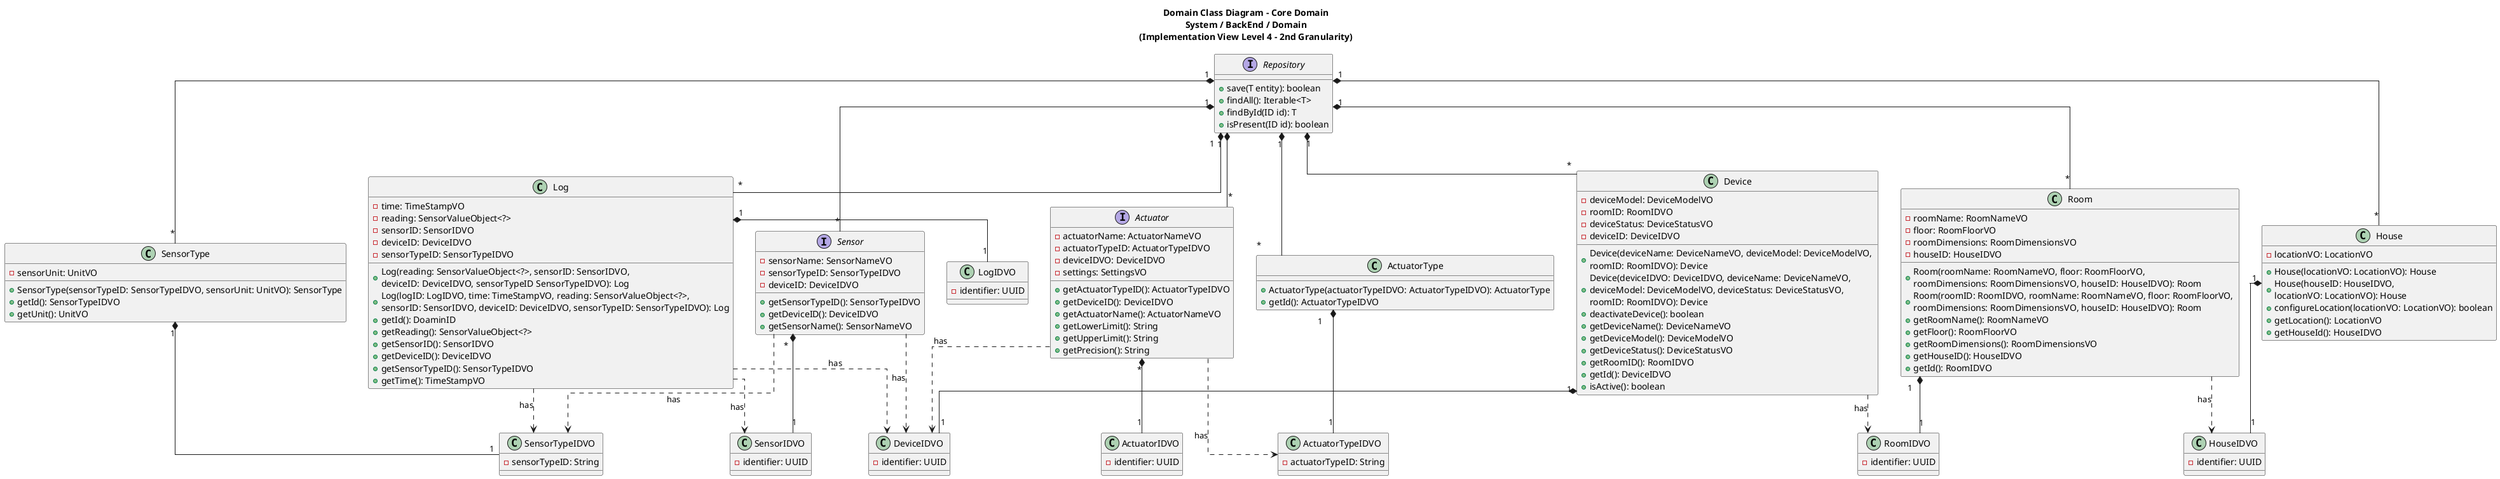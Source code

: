 @startuml
title Domain Class Diagram - Core Domain\nSystem / BackEnd / Domain\n(Implementation View Level 4 - 2nd Granularity)

skinparam linetype ortho

class House {
- locationVO: LocationVO
+ House(locationVO: LocationVO): House
+ House(houseID: HouseIDVO, \nlocationVO: LocationVO): House
+ configureLocation(locationVO: LocationVO): boolean
+ getLocation(): LocationVO
+ getHouseId(): HouseIDVO
}

class HouseIDVO {
- identifier: UUID
}

class Room {
- roomName: RoomNameVO
- floor: RoomFloorVO
- roomDimensions: RoomDimensionsVO
- houseID: HouseIDVO
+ Room(roomName: RoomNameVO, floor: RoomFloorVO, \nroomDimensions: RoomDimensionsVO, houseID: HouseIDVO): Room
+ Room(roomID: RoomIDVO, roomName: RoomNameVO, floor: RoomFloorVO, \nroomDimensions: RoomDimensionsVO, houseID: HouseIDVO): Room
+ getRoomName(): RoomNameVO
+ getFloor(): RoomFloorVO
+ getRoomDimensions(): RoomDimensionsVO
+ getHouseID(): HouseIDVO
+ getId(): RoomIDVO
}

class RoomIDVO {
- identifier: UUID
}

class Device {
- deviceModel: DeviceModelVO
- roomID: RoomIDVO
- deviceStatus: DeviceStatusVO
- deviceID: DeviceIDVO
+ Device(deviceName: DeviceNameVO, deviceModel: DeviceModelVO, \nroomID: RoomIDVO): Device
+ Device(deviceIDVO: DeviceIDVO, deviceName: DeviceNameVO, \ndeviceModel: DeviceModelVO, deviceStatus: DeviceStatusVO, \nroomID: RoomIDVO): Device
+ deactivateDevice(): boolean
+ getDeviceName(): DeviceNameVO
+ getDeviceModel(): DeviceModelVO
+ getDeviceStatus(): DeviceStatusVO
+ getRoomID(): RoomIDVO
+ getId(): DeviceIDVO
+ isActive(): boolean
}

class DeviceIDVO {
- identifier: UUID
}

interface Sensor {
- sensorName: SensorNameVO
- sensorTypeID: SensorTypeIDVO
- deviceID: DeviceIDVO
+ getSensorTypeID(): SensorTypeIDVO
+ getDeviceID(): DeviceIDVO
+ getSensorName(): SensorNameVO
}

class SensorIDVO {
- identifier: UUID
}

interface Actuator {
- actuatorName: ActuatorNameVO
- actuatorTypeID: ActuatorTypeIDVO
- deviceIDVO: DeviceIDVO
- settings: SettingsVO
+ getActuatorTypeID(): ActuatorTypeIDVO
+ getDeviceID(): DeviceIDVO
+ getActuatorName(): ActuatorNameVO
+ getLowerLimit(): String
+ getUpperLimit(): String
+ getPrecision(): String
}

class ActuatorIDVO {
- identifier: UUID
}

class SensorType {
- sensorUnit: UnitVO
+ SensorType(sensorTypeID: SensorTypeIDVO, sensorUnit: UnitVO): SensorType
+ getId(): SensorTypeIDVO
+ getUnit(): UnitVO
}

class SensorTypeIDVO {
- sensorTypeID: String
}

class ActuatorType {
+ ActuatorType(actuatorTypeIDVO: ActuatorTypeIDVO): ActuatorType
+ getId(): ActuatorTypeIDVO
}

class ActuatorTypeIDVO {
- actuatorTypeID: String
}

class Log {
- time: TimeStampVO
- reading: SensorValueObject<?>
- sensorID: SensorIDVO
- deviceID: DeviceIDVO
- sensorTypeID: SensorTypeIDVO
+ Log(reading: SensorValueObject<?>, sensorID: SensorIDVO, \ndeviceID: DeviceIDVO, sensorTypeID SensorTypeIDVO): Log
+ Log(logID: LogIDVO, time: TimeStampVO, reading: SensorValueObject<?>, \nsensorID: SensorIDVO, deviceID: DeviceIDVO, sensorTypeID: SensorTypeIDVO): Log
+ getId(): DoaminID
+ getReading(): SensorValueObject<?>
+ getSensorID(): SensorIDVO
+ getDeviceID(): DeviceIDVO
+ getSensorTypeID(): SensorTypeIDVO
+ getTime(): TimeStampVO
}

class LogIDVO {
- identifier: UUID
}

interface Repository {
+ save(T entity): boolean
+ findAll(): Iterable<T>
+ findById(ID id): T
+ isPresent(ID id): boolean
}

House "1" *--down "1" HouseIDVO
Room "1" *--down "1" RoomIDVO
Device "1" *--down "1" DeviceIDVO
Sensor "*" *--down "1" SensorIDVO
Actuator "*" *--down "1" ActuatorIDVO
SensorType "1" *--down "1" SensorTypeIDVO
ActuatorType "1" *--down "1" ActuatorTypeIDVO
Log "1" *--right "1" LogIDVO

Repository "1" *--down "*" House
Repository "1" *--down "*" Room
Repository "1" *--down "*" Device
Repository "1" *--down "*" Sensor
Repository "1" *--down "*" Actuator
Repository "1" *--down "*" SensorType
Repository "1" *--down "*" ActuatorType
Repository "1" *--down "*" Log

Room ..> HouseIDVO: has
Device ..> RoomIDVO: has
Sensor ..> DeviceIDVO: has
Actuator ..down> DeviceIDVO: has
Sensor ..right> SensorTypeIDVO: has
Actuator ..right> ActuatorTypeIDVO: has
Log ..down> SensorIDVO: has
Log ..down> DeviceIDVO: has
Log ..right> SensorTypeIDVO: has

@enduml